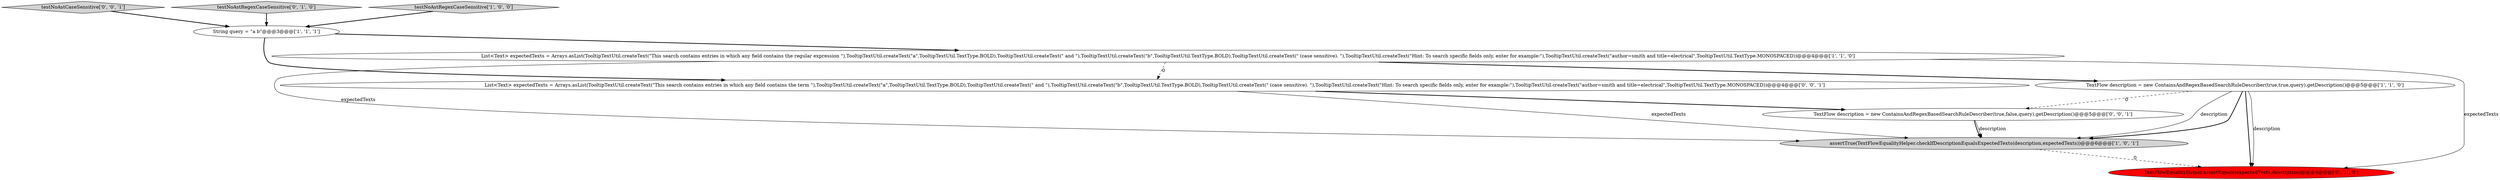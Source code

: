 digraph {
8 [style = filled, label = "testNoAstCaseSensitive['0', '0', '1']", fillcolor = lightgray, shape = diamond image = "AAA0AAABBB3BBB"];
9 [style = filled, label = "TextFlow description = new ContainsAndRegexBasedSearchRuleDescriber(true,false,query).getDescription()@@@5@@@['0', '0', '1']", fillcolor = white, shape = ellipse image = "AAA0AAABBB3BBB"];
3 [style = filled, label = "String query = \"a b\"@@@3@@@['1', '1', '1']", fillcolor = white, shape = ellipse image = "AAA0AAABBB1BBB"];
4 [style = filled, label = "List<Text> expectedTexts = Arrays.asList(TooltipTextUtil.createText(\"This search contains entries in which any field contains the regular expression \"),TooltipTextUtil.createText(\"a\",TooltipTextUtil.TextType.BOLD),TooltipTextUtil.createText(\" and \"),TooltipTextUtil.createText(\"b\",TooltipTextUtil.TextType.BOLD),TooltipTextUtil.createText(\" (case sensitive). \"),TooltipTextUtil.createText(\"Hint: To search specific fields only, enter for example:\"),TooltipTextUtil.createText(\"author=smith and title=electrical\",TooltipTextUtil.TextType.MONOSPACED))@@@4@@@['1', '1', '0']", fillcolor = white, shape = ellipse image = "AAA0AAABBB1BBB"];
5 [style = filled, label = "testNoAstRegexCaseSensitive['0', '1', '0']", fillcolor = lightgray, shape = diamond image = "AAA0AAABBB2BBB"];
6 [style = filled, label = "TextFlowEqualityHelper.assertEquals(expectedTexts,description)@@@6@@@['0', '1', '0']", fillcolor = red, shape = ellipse image = "AAA1AAABBB2BBB"];
7 [style = filled, label = "List<Text> expectedTexts = Arrays.asList(TooltipTextUtil.createText(\"This search contains entries in which any field contains the term \"),TooltipTextUtil.createText(\"a\",TooltipTextUtil.TextType.BOLD),TooltipTextUtil.createText(\" and \"),TooltipTextUtil.createText(\"b\",TooltipTextUtil.TextType.BOLD),TooltipTextUtil.createText(\" (case sensitive). \"),TooltipTextUtil.createText(\"Hint: To search specific fields only, enter for example:\"),TooltipTextUtil.createText(\"author=smith and title=electrical\",TooltipTextUtil.TextType.MONOSPACED))@@@4@@@['0', '0', '1']", fillcolor = white, shape = ellipse image = "AAA0AAABBB3BBB"];
0 [style = filled, label = "testNoAstRegexCaseSensitive['1', '0', '0']", fillcolor = lightgray, shape = diamond image = "AAA0AAABBB1BBB"];
2 [style = filled, label = "TextFlow description = new ContainsAndRegexBasedSearchRuleDescriber(true,true,query).getDescription()@@@5@@@['1', '1', '0']", fillcolor = white, shape = ellipse image = "AAA0AAABBB1BBB"];
1 [style = filled, label = "assertTrue(TextFlowEqualityHelper.checkIfDescriptionEqualsExpectedTexts(description,expectedTexts))@@@6@@@['1', '0', '1']", fillcolor = lightgray, shape = ellipse image = "AAA0AAABBB1BBB"];
0->3 [style = bold, label=""];
5->3 [style = bold, label=""];
7->9 [style = bold, label=""];
7->1 [style = solid, label="expectedTexts"];
2->1 [style = solid, label="description"];
4->2 [style = bold, label=""];
9->1 [style = bold, label=""];
3->7 [style = bold, label=""];
4->6 [style = solid, label="expectedTexts"];
4->7 [style = dashed, label="0"];
3->4 [style = bold, label=""];
2->6 [style = bold, label=""];
2->1 [style = bold, label=""];
1->6 [style = dashed, label="0"];
2->9 [style = dashed, label="0"];
4->1 [style = solid, label="expectedTexts"];
9->1 [style = solid, label="description"];
8->3 [style = bold, label=""];
2->6 [style = solid, label="description"];
}
